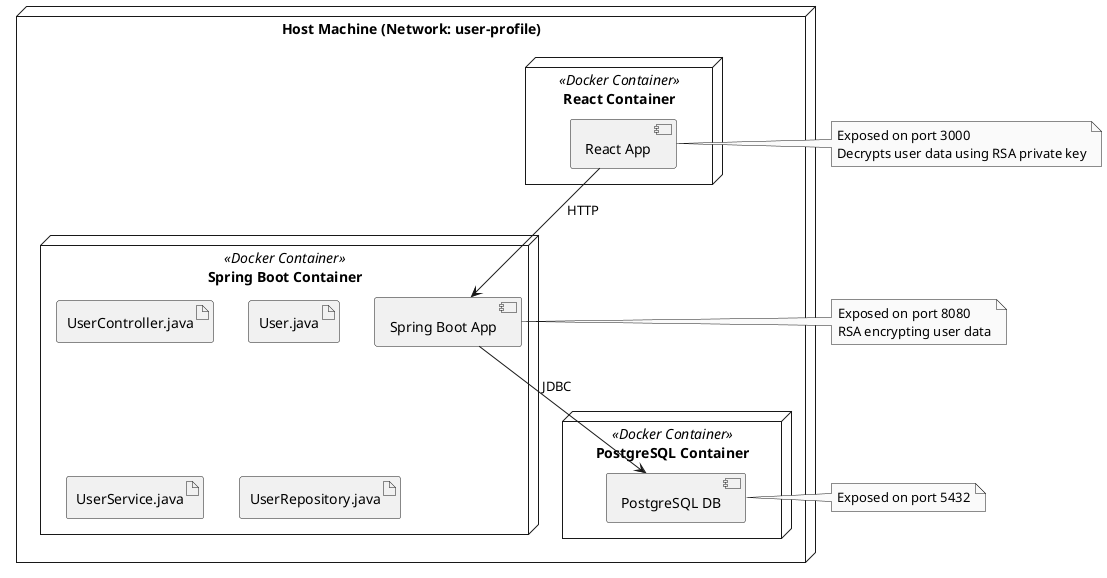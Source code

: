 @startuml
skinparam monochrome true

node "Host Machine (Network: user-profile)" {
  
  node "React Container" <<Docker Container>> {
    [React App]
  }
  
  node "Spring Boot Container" <<Docker Container>> {
    [Spring Boot App]
    artifact "UserController.java"
    artifact "User.java"
    artifact "UserService.java"
    artifact "UserRepository.java"
  }
  
  node "PostgreSQL Container" <<Docker Container>> {
    [PostgreSQL DB]
  }
}

[React App] --> [Spring Boot App] : HTTP
[Spring Boot App] --> [PostgreSQL DB] : JDBC

note right of [React App]
  Exposed on port 3000
  Decrypts user data using RSA private key
end note

note right of [Spring Boot App]
  Exposed on port 8080
  RSA encrypting user data
end note

note right of [PostgreSQL DB]
  Exposed on port 5432
end note

@enduml
